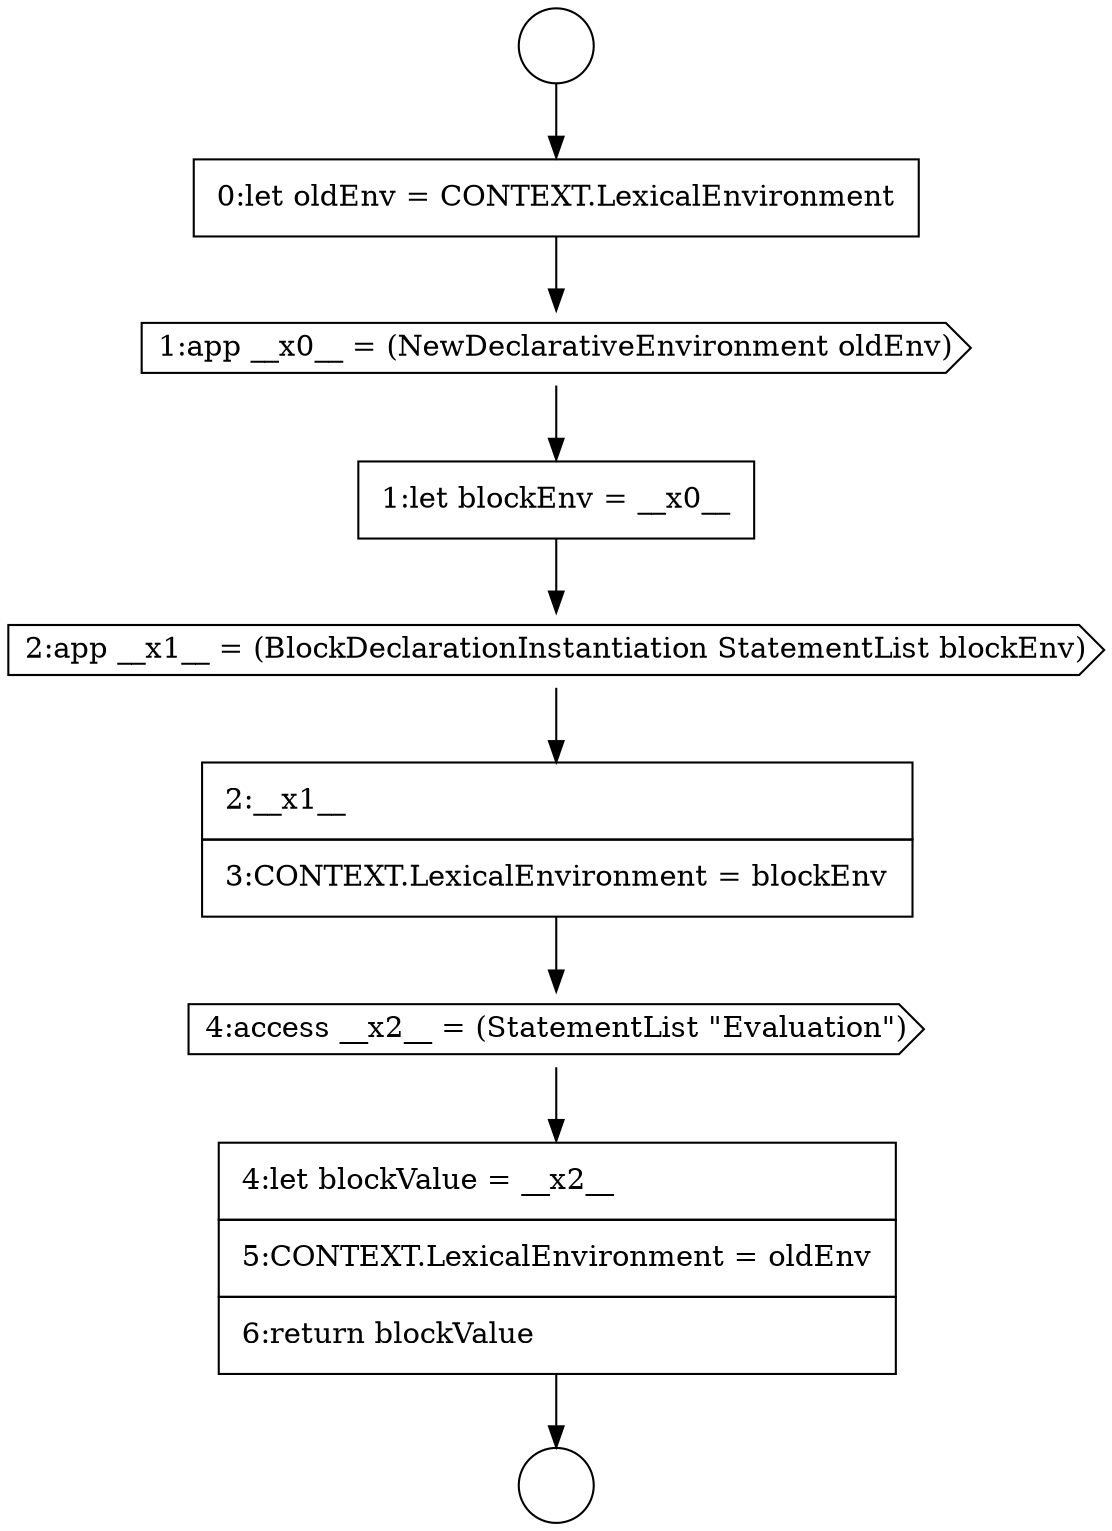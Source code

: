 digraph {
  node0 [shape=circle label=" " color="black" fillcolor="white" style=filled]
  node5 [shape=cds, label=<<font color="black">2:app __x1__ = (BlockDeclarationInstantiation StatementList blockEnv)</font>> color="black" fillcolor="white" style=filled]
  node1 [shape=circle label=" " color="black" fillcolor="white" style=filled]
  node6 [shape=none, margin=0, label=<<font color="black">
    <table border="0" cellborder="1" cellspacing="0" cellpadding="10">
      <tr><td align="left">2:__x1__</td></tr>
      <tr><td align="left">3:CONTEXT.LexicalEnvironment = blockEnv</td></tr>
    </table>
  </font>> color="black" fillcolor="white" style=filled]
  node2 [shape=none, margin=0, label=<<font color="black">
    <table border="0" cellborder="1" cellspacing="0" cellpadding="10">
      <tr><td align="left">0:let oldEnv = CONTEXT.LexicalEnvironment</td></tr>
    </table>
  </font>> color="black" fillcolor="white" style=filled]
  node7 [shape=cds, label=<<font color="black">4:access __x2__ = (StatementList &quot;Evaluation&quot;)</font>> color="black" fillcolor="white" style=filled]
  node3 [shape=cds, label=<<font color="black">1:app __x0__ = (NewDeclarativeEnvironment oldEnv)</font>> color="black" fillcolor="white" style=filled]
  node8 [shape=none, margin=0, label=<<font color="black">
    <table border="0" cellborder="1" cellspacing="0" cellpadding="10">
      <tr><td align="left">4:let blockValue = __x2__</td></tr>
      <tr><td align="left">5:CONTEXT.LexicalEnvironment = oldEnv</td></tr>
      <tr><td align="left">6:return blockValue</td></tr>
    </table>
  </font>> color="black" fillcolor="white" style=filled]
  node4 [shape=none, margin=0, label=<<font color="black">
    <table border="0" cellborder="1" cellspacing="0" cellpadding="10">
      <tr><td align="left">1:let blockEnv = __x0__</td></tr>
    </table>
  </font>> color="black" fillcolor="white" style=filled]
  node7 -> node8 [ color="black"]
  node8 -> node1 [ color="black"]
  node2 -> node3 [ color="black"]
  node0 -> node2 [ color="black"]
  node6 -> node7 [ color="black"]
  node4 -> node5 [ color="black"]
  node5 -> node6 [ color="black"]
  node3 -> node4 [ color="black"]
}

